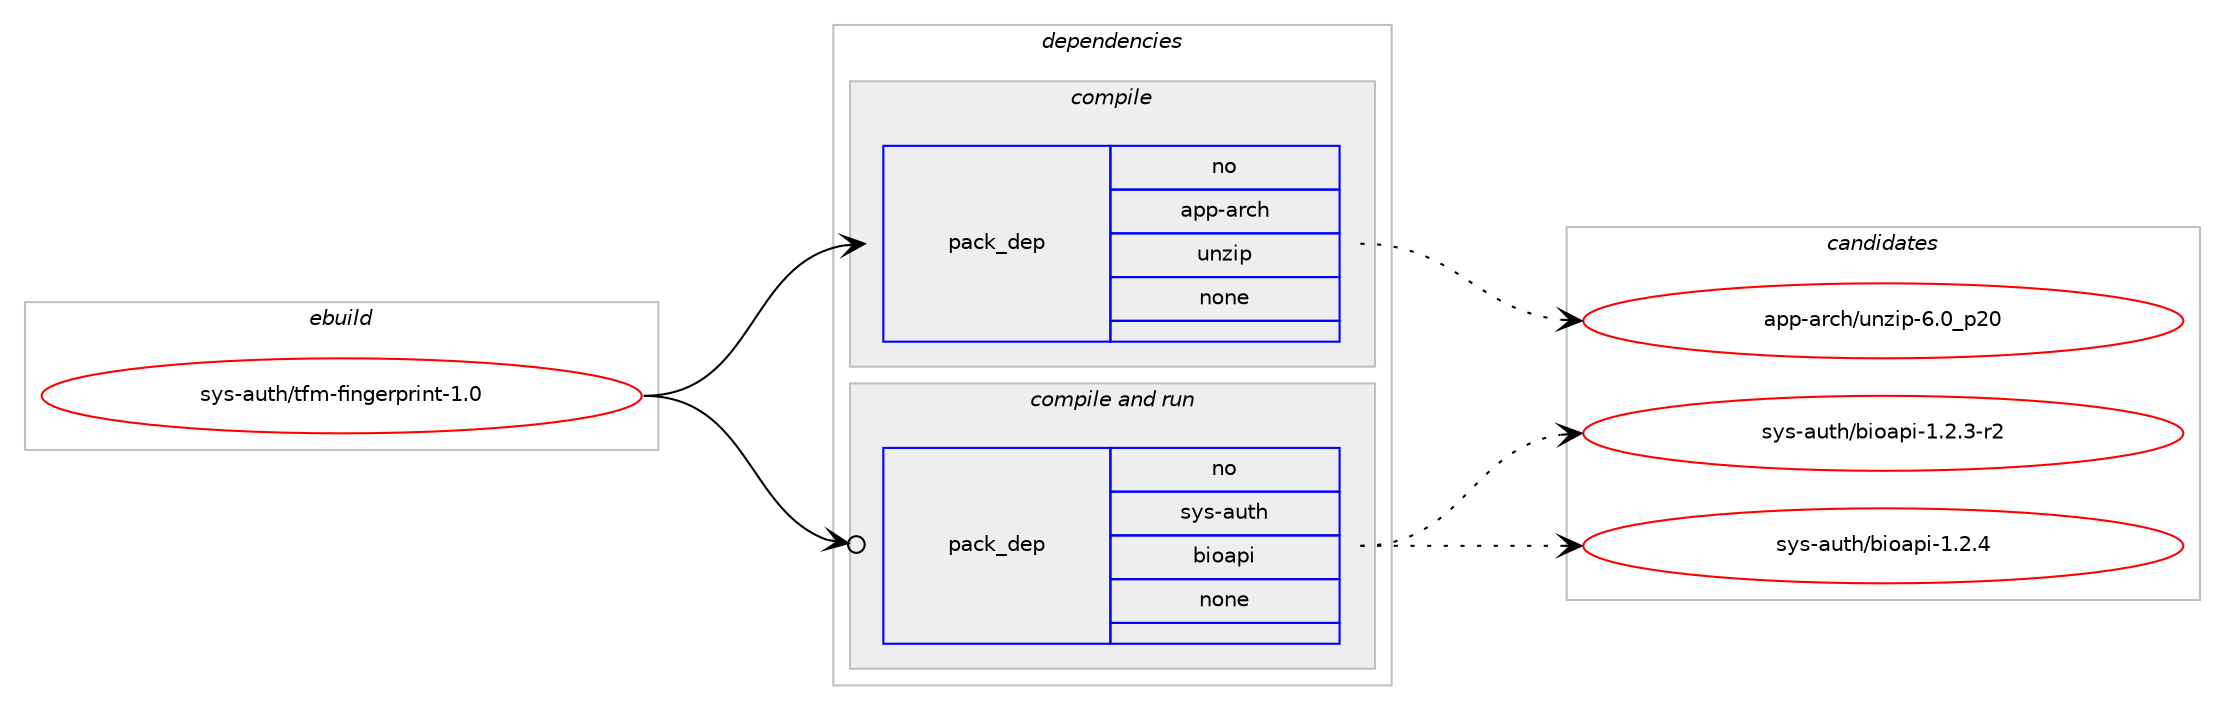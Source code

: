 digraph prolog {

# *************
# Graph options
# *************

newrank=true;
concentrate=true;
compound=true;
graph [rankdir=LR,fontname=Helvetica,fontsize=10,ranksep=1.5];#, ranksep=2.5, nodesep=0.2];
edge  [arrowhead=vee];
node  [fontname=Helvetica,fontsize=10];

# **********
# The ebuild
# **********

subgraph cluster_leftcol {
color=gray;
rank=same;
label=<<i>ebuild</i>>;
id [label="sys-auth/tfm-fingerprint-1.0", color=red, width=4, href="../sys-auth/tfm-fingerprint-1.0.svg"];
}

# ****************
# The dependencies
# ****************

subgraph cluster_midcol {
color=gray;
label=<<i>dependencies</i>>;
subgraph cluster_compile {
fillcolor="#eeeeee";
style=filled;
label=<<i>compile</i>>;
subgraph pack353054 {
dependency475977 [label=<<TABLE BORDER="0" CELLBORDER="1" CELLSPACING="0" CELLPADDING="4" WIDTH="220"><TR><TD ROWSPAN="6" CELLPADDING="30">pack_dep</TD></TR><TR><TD WIDTH="110">no</TD></TR><TR><TD>app-arch</TD></TR><TR><TD>unzip</TD></TR><TR><TD>none</TD></TR><TR><TD></TD></TR></TABLE>>, shape=none, color=blue];
}
id:e -> dependency475977:w [weight=20,style="solid",arrowhead="vee"];
}
subgraph cluster_compileandrun {
fillcolor="#eeeeee";
style=filled;
label=<<i>compile and run</i>>;
subgraph pack353055 {
dependency475978 [label=<<TABLE BORDER="0" CELLBORDER="1" CELLSPACING="0" CELLPADDING="4" WIDTH="220"><TR><TD ROWSPAN="6" CELLPADDING="30">pack_dep</TD></TR><TR><TD WIDTH="110">no</TD></TR><TR><TD>sys-auth</TD></TR><TR><TD>bioapi</TD></TR><TR><TD>none</TD></TR><TR><TD></TD></TR></TABLE>>, shape=none, color=blue];
}
id:e -> dependency475978:w [weight=20,style="solid",arrowhead="odotvee"];
}
subgraph cluster_run {
fillcolor="#eeeeee";
style=filled;
label=<<i>run</i>>;
}
}

# **************
# The candidates
# **************

subgraph cluster_choices {
rank=same;
color=gray;
label=<<i>candidates</i>>;

subgraph choice353054 {
color=black;
nodesep=1;
choice971121124597114991044711711012210511245544648951125048 [label="app-arch/unzip-6.0_p20", color=red, width=4,href="../app-arch/unzip-6.0_p20.svg"];
dependency475977:e -> choice971121124597114991044711711012210511245544648951125048:w [style=dotted,weight="100"];
}
subgraph choice353055 {
color=black;
nodesep=1;
choice11512111545971171161044798105111971121054549465046514511450 [label="sys-auth/bioapi-1.2.3-r2", color=red, width=4,href="../sys-auth/bioapi-1.2.3-r2.svg"];
choice1151211154597117116104479810511197112105454946504652 [label="sys-auth/bioapi-1.2.4", color=red, width=4,href="../sys-auth/bioapi-1.2.4.svg"];
dependency475978:e -> choice11512111545971171161044798105111971121054549465046514511450:w [style=dotted,weight="100"];
dependency475978:e -> choice1151211154597117116104479810511197112105454946504652:w [style=dotted,weight="100"];
}
}

}
